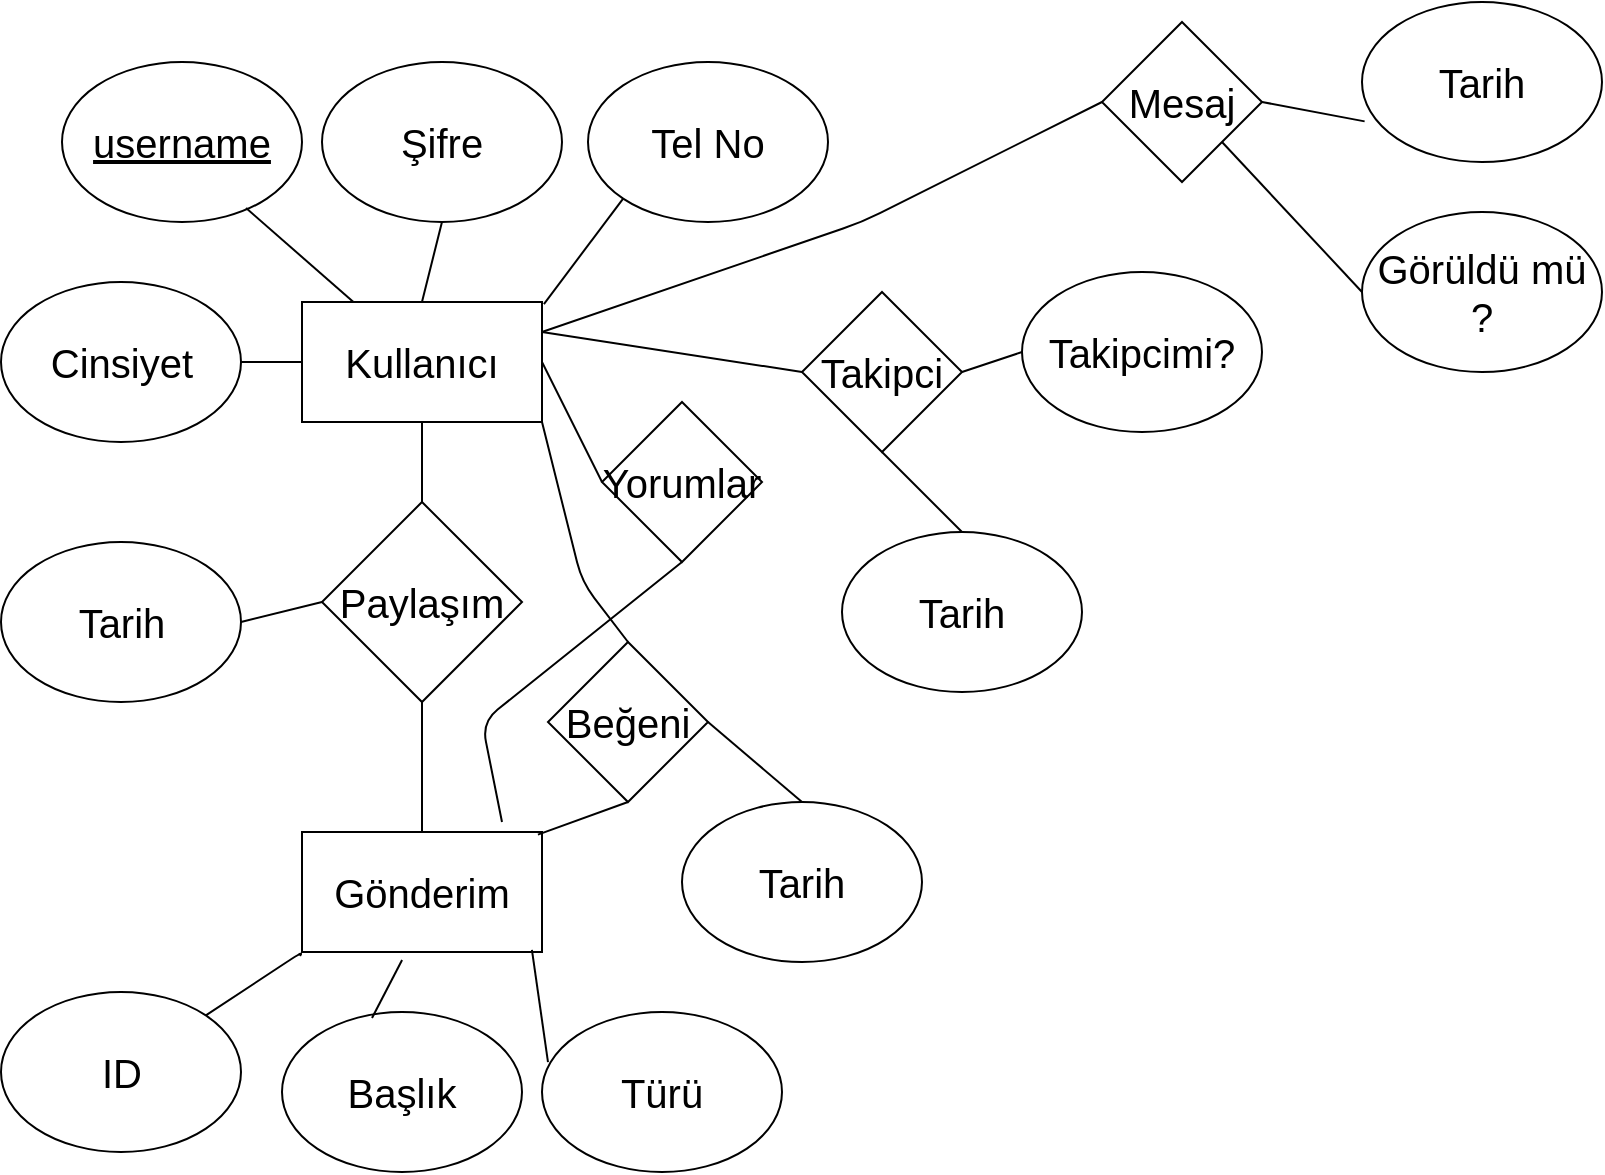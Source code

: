 <mxfile version="10.6.0" type="github"><diagram id="gVyZeSOaH8aq5BYT9Sbc" name="Page-1"><mxGraphModel dx="857" dy="577" grid="1" gridSize="10" guides="1" tooltips="1" connect="1" arrows="1" fold="1" page="1" pageScale="1" pageWidth="827" pageHeight="1169" math="0" shadow="0"><root><mxCell id="0"/><mxCell id="1" parent="0"/><mxCell id="owoIJySKfVQH4_uaiY2H-1" value="Kullanıcı" style="rounded=0;whiteSpace=wrap;html=1;fontSize=20;" vertex="1" parent="1"><mxGeometry x="150" y="170" width="120" height="60" as="geometry"/></mxCell><mxCell id="owoIJySKfVQH4_uaiY2H-4" value="&lt;u style=&quot;font-size: 20px&quot;&gt;username&lt;/u&gt;" style="ellipse;whiteSpace=wrap;html=1;fontSize=20;" vertex="1" parent="1"><mxGeometry x="30" y="50" width="120" height="80" as="geometry"/></mxCell><mxCell id="owoIJySKfVQH4_uaiY2H-5" value="Şifre" style="ellipse;whiteSpace=wrap;html=1;fontSize=20;" vertex="1" parent="1"><mxGeometry x="160" y="50" width="120" height="80" as="geometry"/></mxCell><mxCell id="owoIJySKfVQH4_uaiY2H-6" value="Tel No" style="ellipse;whiteSpace=wrap;html=1;fontSize=20;" vertex="1" parent="1"><mxGeometry x="293" y="50" width="120" height="80" as="geometry"/></mxCell><mxCell id="owoIJySKfVQH4_uaiY2H-7" value="" style="endArrow=none;html=1;entryX=0.767;entryY=0.913;entryDx=0;entryDy=0;entryPerimeter=0;fontSize=20;" edge="1" parent="1" source="owoIJySKfVQH4_uaiY2H-1" target="owoIJySKfVQH4_uaiY2H-4"><mxGeometry width="50" height="50" relative="1" as="geometry"><mxPoint x="30" y="300" as="sourcePoint"/><mxPoint x="80" y="250" as="targetPoint"/></mxGeometry></mxCell><mxCell id="owoIJySKfVQH4_uaiY2H-8" value="" style="endArrow=none;html=1;entryX=0.5;entryY=1;entryDx=0;entryDy=0;exitX=0.5;exitY=0;exitDx=0;exitDy=0;fontSize=20;" edge="1" parent="1" source="owoIJySKfVQH4_uaiY2H-1" target="owoIJySKfVQH4_uaiY2H-5"><mxGeometry width="50" height="50" relative="1" as="geometry"><mxPoint x="30" y="370" as="sourcePoint"/><mxPoint x="80" y="320" as="targetPoint"/></mxGeometry></mxCell><mxCell id="owoIJySKfVQH4_uaiY2H-9" value="" style="endArrow=none;html=1;entryX=0;entryY=1;entryDx=0;entryDy=0;exitX=1.008;exitY=0.017;exitDx=0;exitDy=0;exitPerimeter=0;fontSize=20;" edge="1" parent="1" source="owoIJySKfVQH4_uaiY2H-1" target="owoIJySKfVQH4_uaiY2H-6"><mxGeometry width="50" height="50" relative="1" as="geometry"><mxPoint x="30" y="440" as="sourcePoint"/><mxPoint x="80" y="390" as="targetPoint"/></mxGeometry></mxCell><mxCell id="owoIJySKfVQH4_uaiY2H-13" value="Gönderim" style="rounded=0;whiteSpace=wrap;html=1;fontSize=20;" vertex="1" parent="1"><mxGeometry x="150" y="435" width="120" height="60" as="geometry"/></mxCell><mxCell id="owoIJySKfVQH4_uaiY2H-15" value="ID" style="ellipse;whiteSpace=wrap;html=1;fontSize=20;" vertex="1" parent="1"><mxGeometry x="-0.5" y="515" width="120" height="80" as="geometry"/></mxCell><mxCell id="owoIJySKfVQH4_uaiY2H-16" value="Başlık" style="ellipse;whiteSpace=wrap;html=1;fontSize=20;" vertex="1" parent="1"><mxGeometry x="140" y="525" width="120" height="80" as="geometry"/></mxCell><mxCell id="owoIJySKfVQH4_uaiY2H-17" value="Türü" style="ellipse;whiteSpace=wrap;html=1;fontSize=20;" vertex="1" parent="1"><mxGeometry x="270" y="525" width="120" height="80" as="geometry"/></mxCell><mxCell id="owoIJySKfVQH4_uaiY2H-18" value="" style="endArrow=none;html=1;entryX=-0.008;entryY=1.033;entryDx=0;entryDy=0;entryPerimeter=0;exitX=1;exitY=0;exitDx=0;exitDy=0;fontSize=20;" edge="1" parent="1" source="owoIJySKfVQH4_uaiY2H-15" target="owoIJySKfVQH4_uaiY2H-13"><mxGeometry width="50" height="50" relative="1" as="geometry"><mxPoint x="30" y="675" as="sourcePoint"/><mxPoint x="80" y="625" as="targetPoint"/><Array as="points"><mxPoint x="150" y="495"/></Array></mxGeometry></mxCell><mxCell id="owoIJySKfVQH4_uaiY2H-19" value="" style="endArrow=none;html=1;entryX=0.417;entryY=1.067;entryDx=0;entryDy=0;entryPerimeter=0;exitX=0.375;exitY=0.038;exitDx=0;exitDy=0;exitPerimeter=0;fontSize=20;" edge="1" parent="1" source="owoIJySKfVQH4_uaiY2H-16" target="owoIJySKfVQH4_uaiY2H-13"><mxGeometry width="50" height="50" relative="1" as="geometry"><mxPoint x="30" y="745" as="sourcePoint"/><mxPoint x="80" y="695" as="targetPoint"/></mxGeometry></mxCell><mxCell id="owoIJySKfVQH4_uaiY2H-20" value="" style="endArrow=none;html=1;entryX=0.958;entryY=0.983;entryDx=0;entryDy=0;entryPerimeter=0;exitX=0.025;exitY=0.313;exitDx=0;exitDy=0;exitPerimeter=0;fontSize=20;" edge="1" parent="1" source="owoIJySKfVQH4_uaiY2H-17" target="owoIJySKfVQH4_uaiY2H-13"><mxGeometry width="50" height="50" relative="1" as="geometry"><mxPoint x="30" y="815" as="sourcePoint"/><mxPoint x="80" y="765" as="targetPoint"/></mxGeometry></mxCell><mxCell id="owoIJySKfVQH4_uaiY2H-30" value="Cinsiyet" style="ellipse;whiteSpace=wrap;html=1;fontSize=20;" vertex="1" parent="1"><mxGeometry x="-0.5" y="160" width="120" height="80" as="geometry"/></mxCell><mxCell id="owoIJySKfVQH4_uaiY2H-31" value="" style="endArrow=none;html=1;fontSize=20;entryX=0;entryY=0.5;entryDx=0;entryDy=0;exitX=1;exitY=0.5;exitDx=0;exitDy=0;" edge="1" parent="1" source="owoIJySKfVQH4_uaiY2H-30" target="owoIJySKfVQH4_uaiY2H-1"><mxGeometry width="50" height="50" relative="1" as="geometry"><mxPoint x="10" y="630" as="sourcePoint"/><mxPoint x="60" y="580" as="targetPoint"/></mxGeometry></mxCell><mxCell id="owoIJySKfVQH4_uaiY2H-32" value="Paylaşım" style="rhombus;whiteSpace=wrap;html=1;fontSize=20;" vertex="1" parent="1"><mxGeometry x="160" y="270" width="100" height="100" as="geometry"/></mxCell><mxCell id="owoIJySKfVQH4_uaiY2H-33" value="" style="endArrow=none;html=1;fontSize=20;entryX=0.5;entryY=1;entryDx=0;entryDy=0;exitX=0.5;exitY=0;exitDx=0;exitDy=0;" edge="1" parent="1" source="owoIJySKfVQH4_uaiY2H-32" target="owoIJySKfVQH4_uaiY2H-1"><mxGeometry width="50" height="50" relative="1" as="geometry"><mxPoint x="10" y="630" as="sourcePoint"/><mxPoint x="60" y="580" as="targetPoint"/></mxGeometry></mxCell><mxCell id="owoIJySKfVQH4_uaiY2H-34" value="" style="endArrow=none;html=1;fontSize=20;entryX=0.5;entryY=1;entryDx=0;entryDy=0;exitX=0.5;exitY=0;exitDx=0;exitDy=0;" edge="1" parent="1" source="owoIJySKfVQH4_uaiY2H-13" target="owoIJySKfVQH4_uaiY2H-32"><mxGeometry width="50" height="50" relative="1" as="geometry"><mxPoint x="10" y="700" as="sourcePoint"/><mxPoint x="60" y="650" as="targetPoint"/></mxGeometry></mxCell><mxCell id="owoIJySKfVQH4_uaiY2H-35" value="Tarih" style="ellipse;whiteSpace=wrap;html=1;fontSize=20;" vertex="1" parent="1"><mxGeometry x="-0.5" y="290" width="120" height="80" as="geometry"/></mxCell><mxCell id="owoIJySKfVQH4_uaiY2H-36" value="" style="endArrow=none;html=1;entryX=0;entryY=0.5;entryDx=0;entryDy=0;exitX=1;exitY=0.5;exitDx=0;exitDy=0;fontSize=20;" edge="1" parent="1" source="owoIJySKfVQH4_uaiY2H-35" target="owoIJySKfVQH4_uaiY2H-32"><mxGeometry width="50" height="50" relative="1" as="geometry"><mxPoint x="111.333" y="536.333" as="sourcePoint"/><mxPoint x="159.667" y="506.333" as="targetPoint"/><Array as="points"/></mxGeometry></mxCell><mxCell id="owoIJySKfVQH4_uaiY2H-38" value="Beğeni" style="rhombus;whiteSpace=wrap;html=1;fontSize=20;" vertex="1" parent="1"><mxGeometry x="273" y="340" width="80" height="80" as="geometry"/></mxCell><mxCell id="owoIJySKfVQH4_uaiY2H-39" value="" style="endArrow=none;html=1;entryX=1;entryY=1;entryDx=0;entryDy=0;entryPerimeter=0;exitX=0.5;exitY=0;exitDx=0;exitDy=0;fontSize=20;" edge="1" parent="1" source="owoIJySKfVQH4_uaiY2H-38" target="owoIJySKfVQH4_uaiY2H-1"><mxGeometry width="50" height="50" relative="1" as="geometry"><mxPoint x="121.333" y="546.333" as="sourcePoint"/><mxPoint x="169.667" y="516.333" as="targetPoint"/><Array as="points"><mxPoint x="290" y="310"/></Array></mxGeometry></mxCell><mxCell id="owoIJySKfVQH4_uaiY2H-40" value="" style="endArrow=none;html=1;entryX=0.5;entryY=1;entryDx=0;entryDy=0;exitX=0.983;exitY=0.022;exitDx=0;exitDy=0;fontSize=20;exitPerimeter=0;" edge="1" parent="1" source="owoIJySKfVQH4_uaiY2H-13" target="owoIJySKfVQH4_uaiY2H-38"><mxGeometry width="50" height="50" relative="1" as="geometry"><mxPoint x="131.333" y="556.333" as="sourcePoint"/><mxPoint x="179.667" y="526.333" as="targetPoint"/><Array as="points"/></mxGeometry></mxCell><mxCell id="owoIJySKfVQH4_uaiY2H-41" value="Tarih" style="ellipse;whiteSpace=wrap;html=1;fontSize=20;" vertex="1" parent="1"><mxGeometry x="340" y="420" width="120" height="80" as="geometry"/></mxCell><mxCell id="owoIJySKfVQH4_uaiY2H-42" value="" style="endArrow=none;html=1;entryX=1;entryY=0.5;entryDx=0;entryDy=0;exitX=0.5;exitY=0;exitDx=0;exitDy=0;fontSize=20;" edge="1" parent="1" source="owoIJySKfVQH4_uaiY2H-41" target="owoIJySKfVQH4_uaiY2H-38"><mxGeometry width="50" height="50" relative="1" as="geometry"><mxPoint x="141.333" y="566.333" as="sourcePoint"/><mxPoint x="189.667" y="536.333" as="targetPoint"/><Array as="points"/></mxGeometry></mxCell><mxCell id="owoIJySKfVQH4_uaiY2H-43" value="Yorumlar" style="rhombus;whiteSpace=wrap;html=1;fontSize=20;" vertex="1" parent="1"><mxGeometry x="300" y="220" width="80" height="80" as="geometry"/></mxCell><mxCell id="owoIJySKfVQH4_uaiY2H-44" value="" style="endArrow=none;html=1;fontSize=20;entryX=1;entryY=0.5;entryDx=0;entryDy=0;exitX=0;exitY=0.5;exitDx=0;exitDy=0;" edge="1" parent="1" source="owoIJySKfVQH4_uaiY2H-43" target="owoIJySKfVQH4_uaiY2H-1"><mxGeometry width="50" height="50" relative="1" as="geometry"><mxPoint x="10" y="680" as="sourcePoint"/><mxPoint x="60" y="630" as="targetPoint"/></mxGeometry></mxCell><mxCell id="owoIJySKfVQH4_uaiY2H-45" value="" style="endArrow=none;html=1;fontSize=20;exitX=0.5;exitY=1;exitDx=0;exitDy=0;" edge="1" parent="1" source="owoIJySKfVQH4_uaiY2H-43"><mxGeometry width="50" height="50" relative="1" as="geometry"><mxPoint x="10" y="680" as="sourcePoint"/><mxPoint x="250" y="430" as="targetPoint"/><Array as="points"><mxPoint x="240" y="380"/></Array></mxGeometry></mxCell><mxCell id="owoIJySKfVQH4_uaiY2H-46" value="Tarih" style="ellipse;whiteSpace=wrap;html=1;fontSize=20;" vertex="1" parent="1"><mxGeometry x="420" y="285" width="120" height="80" as="geometry"/></mxCell><mxCell id="owoIJySKfVQH4_uaiY2H-47" value="" style="endArrow=none;html=1;fontSize=20;entryX=0.5;entryY=1;entryDx=0;entryDy=0;exitX=0.5;exitY=0;exitDx=0;exitDy=0;" edge="1" parent="1" source="owoIJySKfVQH4_uaiY2H-46" target="owoIJySKfVQH4_uaiY2H-48"><mxGeometry width="50" height="50" relative="1" as="geometry"><mxPoint x="-100" y="625" as="sourcePoint"/><mxPoint x="459.667" y="244.667" as="targetPoint"/></mxGeometry></mxCell><mxCell id="owoIJySKfVQH4_uaiY2H-48" value="Takipci" style="rhombus;whiteSpace=wrap;html=1;fontSize=20;" vertex="1" parent="1"><mxGeometry x="400" y="165" width="80" height="80" as="geometry"/></mxCell><mxCell id="owoIJySKfVQH4_uaiY2H-49" value="Takipcimi?" style="ellipse;whiteSpace=wrap;html=1;fontSize=20;" vertex="1" parent="1"><mxGeometry x="510" y="155" width="120" height="80" as="geometry"/></mxCell><mxCell id="owoIJySKfVQH4_uaiY2H-50" value="" style="endArrow=none;html=1;fontSize=20;entryX=0;entryY=0.5;entryDx=0;entryDy=0;exitX=1;exitY=0.5;exitDx=0;exitDy=0;" edge="1" parent="1" source="owoIJySKfVQH4_uaiY2H-48" target="owoIJySKfVQH4_uaiY2H-49"><mxGeometry width="50" height="50" relative="1" as="geometry"><mxPoint x="-100" y="625" as="sourcePoint"/><mxPoint x="-50" y="575" as="targetPoint"/></mxGeometry></mxCell><mxCell id="owoIJySKfVQH4_uaiY2H-51" value="" style="endArrow=none;html=1;fontSize=20;entryX=1;entryY=0.25;entryDx=0;entryDy=0;exitX=0;exitY=0.5;exitDx=0;exitDy=0;" edge="1" parent="1" source="owoIJySKfVQH4_uaiY2H-48" target="owoIJySKfVQH4_uaiY2H-1"><mxGeometry width="50" height="50" relative="1" as="geometry"><mxPoint x="10" y="680" as="sourcePoint"/><mxPoint x="60" y="630" as="targetPoint"/></mxGeometry></mxCell><mxCell id="owoIJySKfVQH4_uaiY2H-52" value="Mesaj" style="rhombus;whiteSpace=wrap;html=1;fontSize=20;" vertex="1" parent="1"><mxGeometry x="550" y="30" width="80" height="80" as="geometry"/></mxCell><mxCell id="owoIJySKfVQH4_uaiY2H-53" value="" style="endArrow=none;html=1;fontSize=20;entryX=0;entryY=0.5;entryDx=0;entryDy=0;exitX=1;exitY=0.25;exitDx=0;exitDy=0;" edge="1" parent="1" source="owoIJySKfVQH4_uaiY2H-1" target="owoIJySKfVQH4_uaiY2H-52"><mxGeometry width="50" height="50" relative="1" as="geometry"><mxPoint x="640" y="290" as="sourcePoint"/><mxPoint x="760" y="180" as="targetPoint"/><Array as="points"><mxPoint x="430" y="130"/></Array></mxGeometry></mxCell><mxCell id="owoIJySKfVQH4_uaiY2H-54" value="Tarih" style="ellipse;whiteSpace=wrap;html=1;fontSize=20;" vertex="1" parent="1"><mxGeometry x="680" y="20" width="120" height="80" as="geometry"/></mxCell><mxCell id="owoIJySKfVQH4_uaiY2H-55" value="Görüldü mü ?" style="ellipse;whiteSpace=wrap;html=1;fontSize=20;" vertex="1" parent="1"><mxGeometry x="680" y="125" width="120" height="80" as="geometry"/></mxCell><mxCell id="owoIJySKfVQH4_uaiY2H-56" value="" style="endArrow=none;html=1;fontSize=20;entryX=0.011;entryY=0.746;entryDx=0;entryDy=0;entryPerimeter=0;exitX=1;exitY=0.5;exitDx=0;exitDy=0;" edge="1" parent="1" source="owoIJySKfVQH4_uaiY2H-52" target="owoIJySKfVQH4_uaiY2H-54"><mxGeometry width="50" height="50" relative="1" as="geometry"><mxPoint x="10" y="680" as="sourcePoint"/><mxPoint x="60" y="630" as="targetPoint"/></mxGeometry></mxCell><mxCell id="owoIJySKfVQH4_uaiY2H-58" value="" style="endArrow=none;html=1;fontSize=20;entryX=0;entryY=0.5;entryDx=0;entryDy=0;exitX=1;exitY=1;exitDx=0;exitDy=0;" edge="1" parent="1" source="owoIJySKfVQH4_uaiY2H-52" target="owoIJySKfVQH4_uaiY2H-55"><mxGeometry width="50" height="50" relative="1" as="geometry"><mxPoint x="10" y="680" as="sourcePoint"/><mxPoint x="60" y="630" as="targetPoint"/></mxGeometry></mxCell></root></mxGraphModel></diagram></mxfile>